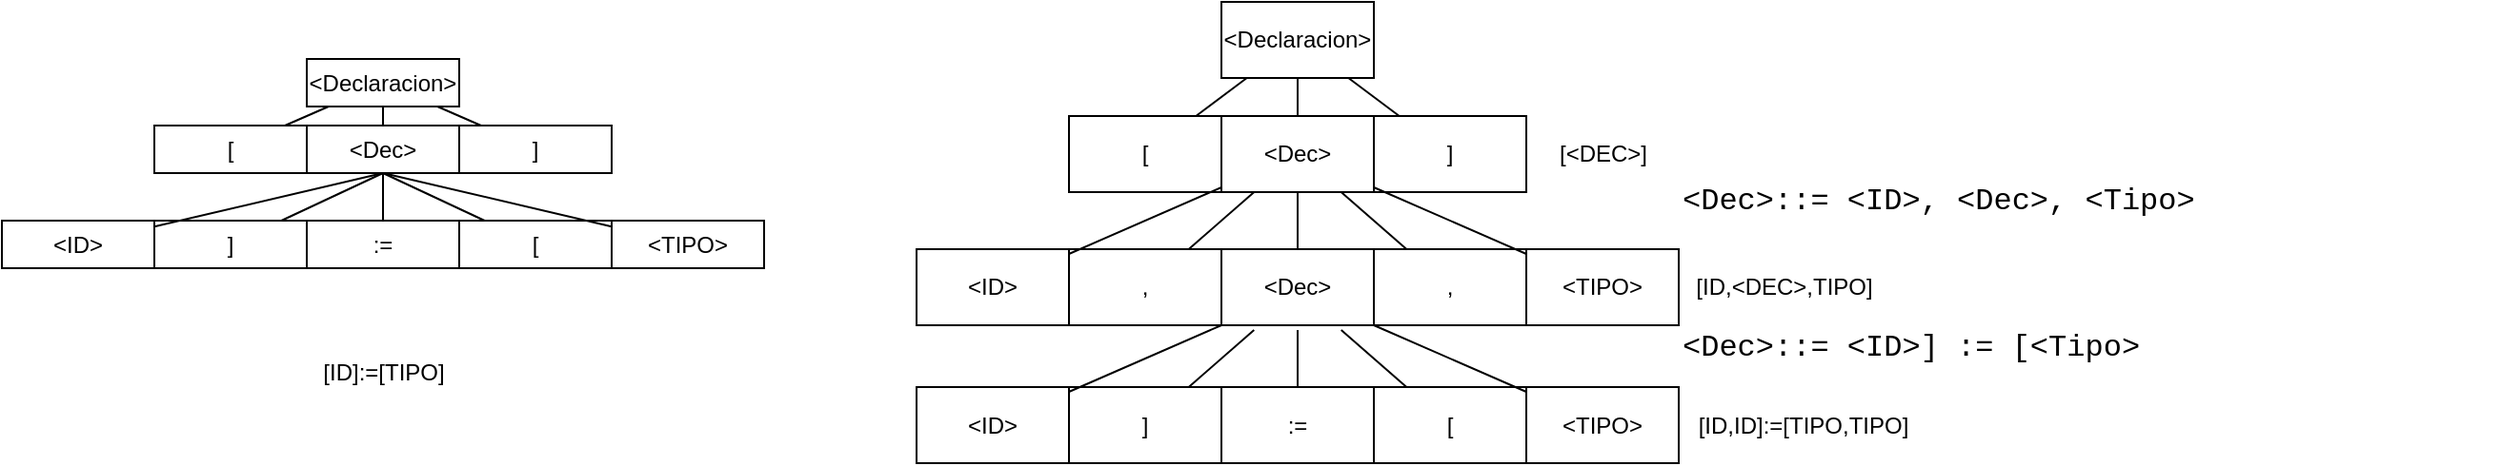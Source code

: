 <mxfile version="13.7.3" type="device"><diagram id="QoIWbkv9obTiHTAkLmCX" name="Página-1"><mxGraphModel dx="624" dy="248" grid="1" gridSize="10" guides="1" tooltips="1" connect="1" arrows="1" fold="1" page="1" pageScale="1" pageWidth="827" pageHeight="1169" math="0" shadow="0"><root><mxCell id="0"/><mxCell id="1" parent="0"/><mxCell id="Gms7qEx1Flo4GGKEm5Ib-2" value="&amp;lt;Declaracion&amp;gt;&lt;br&gt;" style="rounded=0;whiteSpace=wrap;html=1;" vertex="1" parent="1"><mxGeometry x="160" y="50" width="80" height="25" as="geometry"/></mxCell><mxCell id="Gms7qEx1Flo4GGKEm5Ib-3" value="&amp;lt;Dec&amp;gt;" style="rounded=0;whiteSpace=wrap;html=1;" vertex="1" parent="1"><mxGeometry x="160" y="85" width="80" height="25" as="geometry"/></mxCell><mxCell id="Gms7qEx1Flo4GGKEm5Ib-4" value="[" style="rounded=0;whiteSpace=wrap;html=1;" vertex="1" parent="1"><mxGeometry x="80" y="85" width="80" height="25" as="geometry"/></mxCell><mxCell id="Gms7qEx1Flo4GGKEm5Ib-5" value="]" style="rounded=0;whiteSpace=wrap;html=1;" vertex="1" parent="1"><mxGeometry x="240" y="85" width="80" height="25" as="geometry"/></mxCell><mxCell id="Gms7qEx1Flo4GGKEm5Ib-6" value=":=" style="rounded=0;whiteSpace=wrap;html=1;" vertex="1" parent="1"><mxGeometry x="160" y="135" width="80" height="25" as="geometry"/></mxCell><mxCell id="Gms7qEx1Flo4GGKEm5Ib-7" value="&amp;lt;ID&amp;gt;" style="rounded=0;whiteSpace=wrap;html=1;" vertex="1" parent="1"><mxGeometry y="135" width="80" height="25" as="geometry"/></mxCell><mxCell id="Gms7qEx1Flo4GGKEm5Ib-8" value="&amp;lt;TIPO&amp;gt;" style="rounded=0;whiteSpace=wrap;html=1;" vertex="1" parent="1"><mxGeometry x="320" y="135" width="80" height="25" as="geometry"/></mxCell><mxCell id="Gms7qEx1Flo4GGKEm5Ib-10" value="]" style="rounded=0;whiteSpace=wrap;html=1;" vertex="1" parent="1"><mxGeometry x="80" y="135" width="80" height="25" as="geometry"/></mxCell><mxCell id="Gms7qEx1Flo4GGKEm5Ib-11" value="[" style="rounded=0;whiteSpace=wrap;html=1;" vertex="1" parent="1"><mxGeometry x="240" y="135" width="80" height="25" as="geometry"/></mxCell><mxCell id="Gms7qEx1Flo4GGKEm5Ib-12" value="" style="endArrow=none;html=1;" edge="1" parent="1" source="Gms7qEx1Flo4GGKEm5Ib-4" target="Gms7qEx1Flo4GGKEm5Ib-2"><mxGeometry width="50" height="50" relative="1" as="geometry"><mxPoint x="30" y="105" as="sourcePoint"/><mxPoint x="80" y="55" as="targetPoint"/></mxGeometry></mxCell><mxCell id="Gms7qEx1Flo4GGKEm5Ib-13" value="" style="endArrow=none;html=1;" edge="1" parent="1" source="Gms7qEx1Flo4GGKEm5Ib-3" target="Gms7qEx1Flo4GGKEm5Ib-2"><mxGeometry width="50" height="50" relative="1" as="geometry"><mxPoint x="30" y="105" as="sourcePoint"/><mxPoint x="80" y="55" as="targetPoint"/></mxGeometry></mxCell><mxCell id="Gms7qEx1Flo4GGKEm5Ib-14" value="" style="endArrow=none;html=1;" edge="1" parent="1" source="Gms7qEx1Flo4GGKEm5Ib-5" target="Gms7qEx1Flo4GGKEm5Ib-2"><mxGeometry width="50" height="50" relative="1" as="geometry"><mxPoint x="30" y="105" as="sourcePoint"/><mxPoint x="80" y="55" as="targetPoint"/></mxGeometry></mxCell><mxCell id="Gms7qEx1Flo4GGKEm5Ib-16" value="" style="endArrow=none;html=1;entryX=0.5;entryY=1;entryDx=0;entryDy=0;" edge="1" parent="1" source="Gms7qEx1Flo4GGKEm5Ib-7" target="Gms7qEx1Flo4GGKEm5Ib-3"><mxGeometry width="50" height="50" relative="1" as="geometry"><mxPoint x="258" y="85" as="sourcePoint"/><mxPoint x="242" y="75" as="targetPoint"/></mxGeometry></mxCell><mxCell id="Gms7qEx1Flo4GGKEm5Ib-17" value="" style="endArrow=none;html=1;entryX=0.5;entryY=1;entryDx=0;entryDy=0;" edge="1" parent="1" source="Gms7qEx1Flo4GGKEm5Ib-10" target="Gms7qEx1Flo4GGKEm5Ib-3"><mxGeometry width="50" height="50" relative="1" as="geometry"><mxPoint x="258" y="85" as="sourcePoint"/><mxPoint x="242" y="75" as="targetPoint"/></mxGeometry></mxCell><mxCell id="Gms7qEx1Flo4GGKEm5Ib-18" value="" style="endArrow=none;html=1;" edge="1" parent="1" source="Gms7qEx1Flo4GGKEm5Ib-6" target="Gms7qEx1Flo4GGKEm5Ib-3"><mxGeometry width="50" height="50" relative="1" as="geometry"><mxPoint x="258" y="85" as="sourcePoint"/><mxPoint x="242" y="75" as="targetPoint"/></mxGeometry></mxCell><mxCell id="Gms7qEx1Flo4GGKEm5Ib-19" value="" style="endArrow=none;html=1;entryX=0.5;entryY=1;entryDx=0;entryDy=0;" edge="1" parent="1" source="Gms7qEx1Flo4GGKEm5Ib-11" target="Gms7qEx1Flo4GGKEm5Ib-3"><mxGeometry width="50" height="50" relative="1" as="geometry"><mxPoint x="258" y="85" as="sourcePoint"/><mxPoint x="242" y="75" as="targetPoint"/></mxGeometry></mxCell><mxCell id="Gms7qEx1Flo4GGKEm5Ib-20" value="" style="endArrow=none;html=1;entryX=0.5;entryY=1;entryDx=0;entryDy=0;" edge="1" parent="1" source="Gms7qEx1Flo4GGKEm5Ib-8" target="Gms7qEx1Flo4GGKEm5Ib-3"><mxGeometry width="50" height="50" relative="1" as="geometry"><mxPoint x="258" y="85" as="sourcePoint"/><mxPoint x="242" y="75" as="targetPoint"/></mxGeometry></mxCell><mxCell id="Gms7qEx1Flo4GGKEm5Ib-21" value="[ID]:=[TIPO]" style="text;html=1;align=center;verticalAlign=middle;resizable=0;points=[];autosize=1;" vertex="1" parent="1"><mxGeometry x="160" y="205" width="80" height="20" as="geometry"/></mxCell><mxCell id="Gms7qEx1Flo4GGKEm5Ib-26" value="&amp;lt;Declaracion&amp;gt;&lt;br&gt;" style="rounded=0;whiteSpace=wrap;html=1;" vertex="1" parent="1"><mxGeometry x="640" y="20" width="80" height="40" as="geometry"/></mxCell><mxCell id="Gms7qEx1Flo4GGKEm5Ib-27" value="&amp;lt;Dec&amp;gt;" style="rounded=0;whiteSpace=wrap;html=1;" vertex="1" parent="1"><mxGeometry x="640" y="80" width="80" height="40" as="geometry"/></mxCell><mxCell id="Gms7qEx1Flo4GGKEm5Ib-28" value="[" style="rounded=0;whiteSpace=wrap;html=1;" vertex="1" parent="1"><mxGeometry x="560" y="80" width="80" height="40" as="geometry"/></mxCell><mxCell id="Gms7qEx1Flo4GGKEm5Ib-29" value="]" style="rounded=0;whiteSpace=wrap;html=1;" vertex="1" parent="1"><mxGeometry x="720" y="80" width="80" height="40" as="geometry"/></mxCell><mxCell id="Gms7qEx1Flo4GGKEm5Ib-30" value="&amp;lt;Dec&amp;gt;" style="rounded=0;whiteSpace=wrap;html=1;" vertex="1" parent="1"><mxGeometry x="640" y="150" width="80" height="40" as="geometry"/></mxCell><mxCell id="Gms7qEx1Flo4GGKEm5Ib-31" value="&amp;lt;ID&amp;gt;" style="rounded=0;whiteSpace=wrap;html=1;" vertex="1" parent="1"><mxGeometry x="480" y="150" width="80" height="40" as="geometry"/></mxCell><mxCell id="Gms7qEx1Flo4GGKEm5Ib-32" value="&amp;lt;TIPO&amp;gt;" style="rounded=0;whiteSpace=wrap;html=1;" vertex="1" parent="1"><mxGeometry x="800" y="150" width="80" height="40" as="geometry"/></mxCell><mxCell id="Gms7qEx1Flo4GGKEm5Ib-33" value="," style="rounded=0;whiteSpace=wrap;html=1;" vertex="1" parent="1"><mxGeometry x="560" y="150" width="80" height="40" as="geometry"/></mxCell><mxCell id="Gms7qEx1Flo4GGKEm5Ib-34" value="," style="rounded=0;whiteSpace=wrap;html=1;" vertex="1" parent="1"><mxGeometry x="720" y="150" width="80" height="40" as="geometry"/></mxCell><mxCell id="Gms7qEx1Flo4GGKEm5Ib-35" value="" style="endArrow=none;html=1;" edge="1" source="Gms7qEx1Flo4GGKEm5Ib-28" target="Gms7qEx1Flo4GGKEm5Ib-26" parent="1"><mxGeometry width="50" height="50" relative="1" as="geometry"><mxPoint x="510" y="100" as="sourcePoint"/><mxPoint x="560" y="50" as="targetPoint"/></mxGeometry></mxCell><mxCell id="Gms7qEx1Flo4GGKEm5Ib-36" value="" style="endArrow=none;html=1;" edge="1" source="Gms7qEx1Flo4GGKEm5Ib-27" target="Gms7qEx1Flo4GGKEm5Ib-26" parent="1"><mxGeometry width="50" height="50" relative="1" as="geometry"><mxPoint x="510" y="100" as="sourcePoint"/><mxPoint x="560" y="50" as="targetPoint"/></mxGeometry></mxCell><mxCell id="Gms7qEx1Flo4GGKEm5Ib-37" value="" style="endArrow=none;html=1;" edge="1" source="Gms7qEx1Flo4GGKEm5Ib-29" target="Gms7qEx1Flo4GGKEm5Ib-26" parent="1"><mxGeometry width="50" height="50" relative="1" as="geometry"><mxPoint x="510" y="100" as="sourcePoint"/><mxPoint x="560" y="50" as="targetPoint"/></mxGeometry></mxCell><mxCell id="Gms7qEx1Flo4GGKEm5Ib-38" value="" style="endArrow=none;html=1;" edge="1" source="Gms7qEx1Flo4GGKEm5Ib-31" target="Gms7qEx1Flo4GGKEm5Ib-27" parent="1"><mxGeometry width="50" height="50" relative="1" as="geometry"><mxPoint x="738" y="80" as="sourcePoint"/><mxPoint x="722" y="70" as="targetPoint"/></mxGeometry></mxCell><mxCell id="Gms7qEx1Flo4GGKEm5Ib-39" value="" style="endArrow=none;html=1;" edge="1" source="Gms7qEx1Flo4GGKEm5Ib-33" target="Gms7qEx1Flo4GGKEm5Ib-27" parent="1"><mxGeometry width="50" height="50" relative="1" as="geometry"><mxPoint x="738" y="80" as="sourcePoint"/><mxPoint x="722" y="70" as="targetPoint"/></mxGeometry></mxCell><mxCell id="Gms7qEx1Flo4GGKEm5Ib-40" value="" style="endArrow=none;html=1;" edge="1" source="Gms7qEx1Flo4GGKEm5Ib-30" target="Gms7qEx1Flo4GGKEm5Ib-27" parent="1"><mxGeometry width="50" height="50" relative="1" as="geometry"><mxPoint x="738" y="80" as="sourcePoint"/><mxPoint x="722" y="70" as="targetPoint"/></mxGeometry></mxCell><mxCell id="Gms7qEx1Flo4GGKEm5Ib-41" value="" style="endArrow=none;html=1;" edge="1" source="Gms7qEx1Flo4GGKEm5Ib-34" target="Gms7qEx1Flo4GGKEm5Ib-27" parent="1"><mxGeometry width="50" height="50" relative="1" as="geometry"><mxPoint x="738" y="80" as="sourcePoint"/><mxPoint x="722" y="70" as="targetPoint"/></mxGeometry></mxCell><mxCell id="Gms7qEx1Flo4GGKEm5Ib-42" value="" style="endArrow=none;html=1;" edge="1" source="Gms7qEx1Flo4GGKEm5Ib-32" target="Gms7qEx1Flo4GGKEm5Ib-27" parent="1"><mxGeometry width="50" height="50" relative="1" as="geometry"><mxPoint x="738" y="80" as="sourcePoint"/><mxPoint x="722" y="70" as="targetPoint"/></mxGeometry></mxCell><mxCell id="Gms7qEx1Flo4GGKEm5Ib-45" value="&lt;p style=&quot;margin-bottom: 0cm ; line-height: 100%&quot;&gt;&lt;br&gt;&lt;font face=&quot;Courier New, monospace&quot;&gt;&lt;font size=&quot;3&quot; style=&quot;font-size: 12pt&quot;&gt;&lt;span lang=&quot;es-ES&quot;&gt;&amp;lt;Dec&amp;gt;::= &amp;lt;ID&amp;gt;] := [&amp;lt;Tipo&amp;gt;&lt;/span&gt;&lt;/font&gt;&lt;/font&gt;&lt;/p&gt;" style="text;whiteSpace=wrap;html=1;" vertex="1" parent="1"><mxGeometry x="880" y="165" width="280" height="70" as="geometry"/></mxCell><mxCell id="Gms7qEx1Flo4GGKEm5Ib-46" value=":=" style="rounded=0;whiteSpace=wrap;html=1;" vertex="1" parent="1"><mxGeometry x="640" y="222.5" width="80" height="40" as="geometry"/></mxCell><mxCell id="Gms7qEx1Flo4GGKEm5Ib-47" value="&amp;lt;ID&amp;gt;" style="rounded=0;whiteSpace=wrap;html=1;" vertex="1" parent="1"><mxGeometry x="480" y="222.5" width="80" height="40" as="geometry"/></mxCell><mxCell id="Gms7qEx1Flo4GGKEm5Ib-48" value="&amp;lt;TIPO&amp;gt;" style="rounded=0;whiteSpace=wrap;html=1;" vertex="1" parent="1"><mxGeometry x="800" y="222.5" width="80" height="40" as="geometry"/></mxCell><mxCell id="Gms7qEx1Flo4GGKEm5Ib-49" value="]" style="rounded=0;whiteSpace=wrap;html=1;" vertex="1" parent="1"><mxGeometry x="560" y="222.5" width="80" height="40" as="geometry"/></mxCell><mxCell id="Gms7qEx1Flo4GGKEm5Ib-50" value="[" style="rounded=0;whiteSpace=wrap;html=1;" vertex="1" parent="1"><mxGeometry x="720" y="222.5" width="80" height="40" as="geometry"/></mxCell><mxCell id="Gms7qEx1Flo4GGKEm5Ib-51" value="" style="endArrow=none;html=1;" edge="1" parent="1" source="Gms7qEx1Flo4GGKEm5Ib-47"><mxGeometry width="50" height="50" relative="1" as="geometry"><mxPoint x="738" y="152.5" as="sourcePoint"/><mxPoint x="640" y="190" as="targetPoint"/></mxGeometry></mxCell><mxCell id="Gms7qEx1Flo4GGKEm5Ib-52" value="" style="endArrow=none;html=1;" edge="1" parent="1" source="Gms7qEx1Flo4GGKEm5Ib-49"><mxGeometry width="50" height="50" relative="1" as="geometry"><mxPoint x="738" y="152.5" as="sourcePoint"/><mxPoint x="657.143" y="192.5" as="targetPoint"/></mxGeometry></mxCell><mxCell id="Gms7qEx1Flo4GGKEm5Ib-53" value="" style="endArrow=none;html=1;" edge="1" parent="1" source="Gms7qEx1Flo4GGKEm5Ib-46"><mxGeometry width="50" height="50" relative="1" as="geometry"><mxPoint x="738" y="152.5" as="sourcePoint"/><mxPoint x="680" y="192.5" as="targetPoint"/></mxGeometry></mxCell><mxCell id="Gms7qEx1Flo4GGKEm5Ib-54" value="" style="endArrow=none;html=1;" edge="1" parent="1" source="Gms7qEx1Flo4GGKEm5Ib-50"><mxGeometry width="50" height="50" relative="1" as="geometry"><mxPoint x="738" y="152.5" as="sourcePoint"/><mxPoint x="702.857" y="192.5" as="targetPoint"/></mxGeometry></mxCell><mxCell id="Gms7qEx1Flo4GGKEm5Ib-55" value="" style="endArrow=none;html=1;" edge="1" parent="1" source="Gms7qEx1Flo4GGKEm5Ib-48"><mxGeometry width="50" height="50" relative="1" as="geometry"><mxPoint x="738" y="152.5" as="sourcePoint"/><mxPoint x="720" y="190" as="targetPoint"/></mxGeometry></mxCell><mxCell id="Gms7qEx1Flo4GGKEm5Ib-56" value="[ID,ID]:=[TIPO,TIPO]" style="text;html=1;align=center;verticalAlign=middle;resizable=0;points=[];autosize=1;" vertex="1" parent="1"><mxGeometry x="880" y="232.5" width="130" height="20" as="geometry"/></mxCell><mxCell id="Gms7qEx1Flo4GGKEm5Ib-57" value="&lt;p style=&quot;margin-bottom: 0cm ; line-height: 100%&quot;&gt;&lt;font face=&quot;Courier New, monospace&quot;&gt;&lt;font size=&quot;3&quot; style=&quot;font-size: 12pt&quot;&gt;&lt;span lang=&quot;es-ES&quot;&gt;&amp;lt;Dec&amp;gt;::= &amp;lt;ID&amp;gt;, &amp;lt;Dec&amp;gt;, &amp;lt;Tipo&amp;gt;&lt;/span&gt;&lt;/font&gt;&lt;/font&gt;&lt;/p&gt;" style="text;whiteSpace=wrap;html=1;" vertex="1" parent="1"><mxGeometry x="880" y="100" width="430" height="50" as="geometry"/></mxCell><mxCell id="Gms7qEx1Flo4GGKEm5Ib-58" value="[&amp;lt;DEC&amp;gt;]" style="text;html=1;align=center;verticalAlign=middle;resizable=0;points=[];autosize=1;" vertex="1" parent="1"><mxGeometry x="810" y="90" width="60" height="20" as="geometry"/></mxCell><mxCell id="Gms7qEx1Flo4GGKEm5Ib-59" value="[ID,&amp;lt;DEC&amp;gt;,TIPO]" style="text;html=1;align=center;verticalAlign=middle;resizable=0;points=[];autosize=1;" vertex="1" parent="1"><mxGeometry x="880" y="160" width="110" height="20" as="geometry"/></mxCell></root></mxGraphModel></diagram></mxfile>